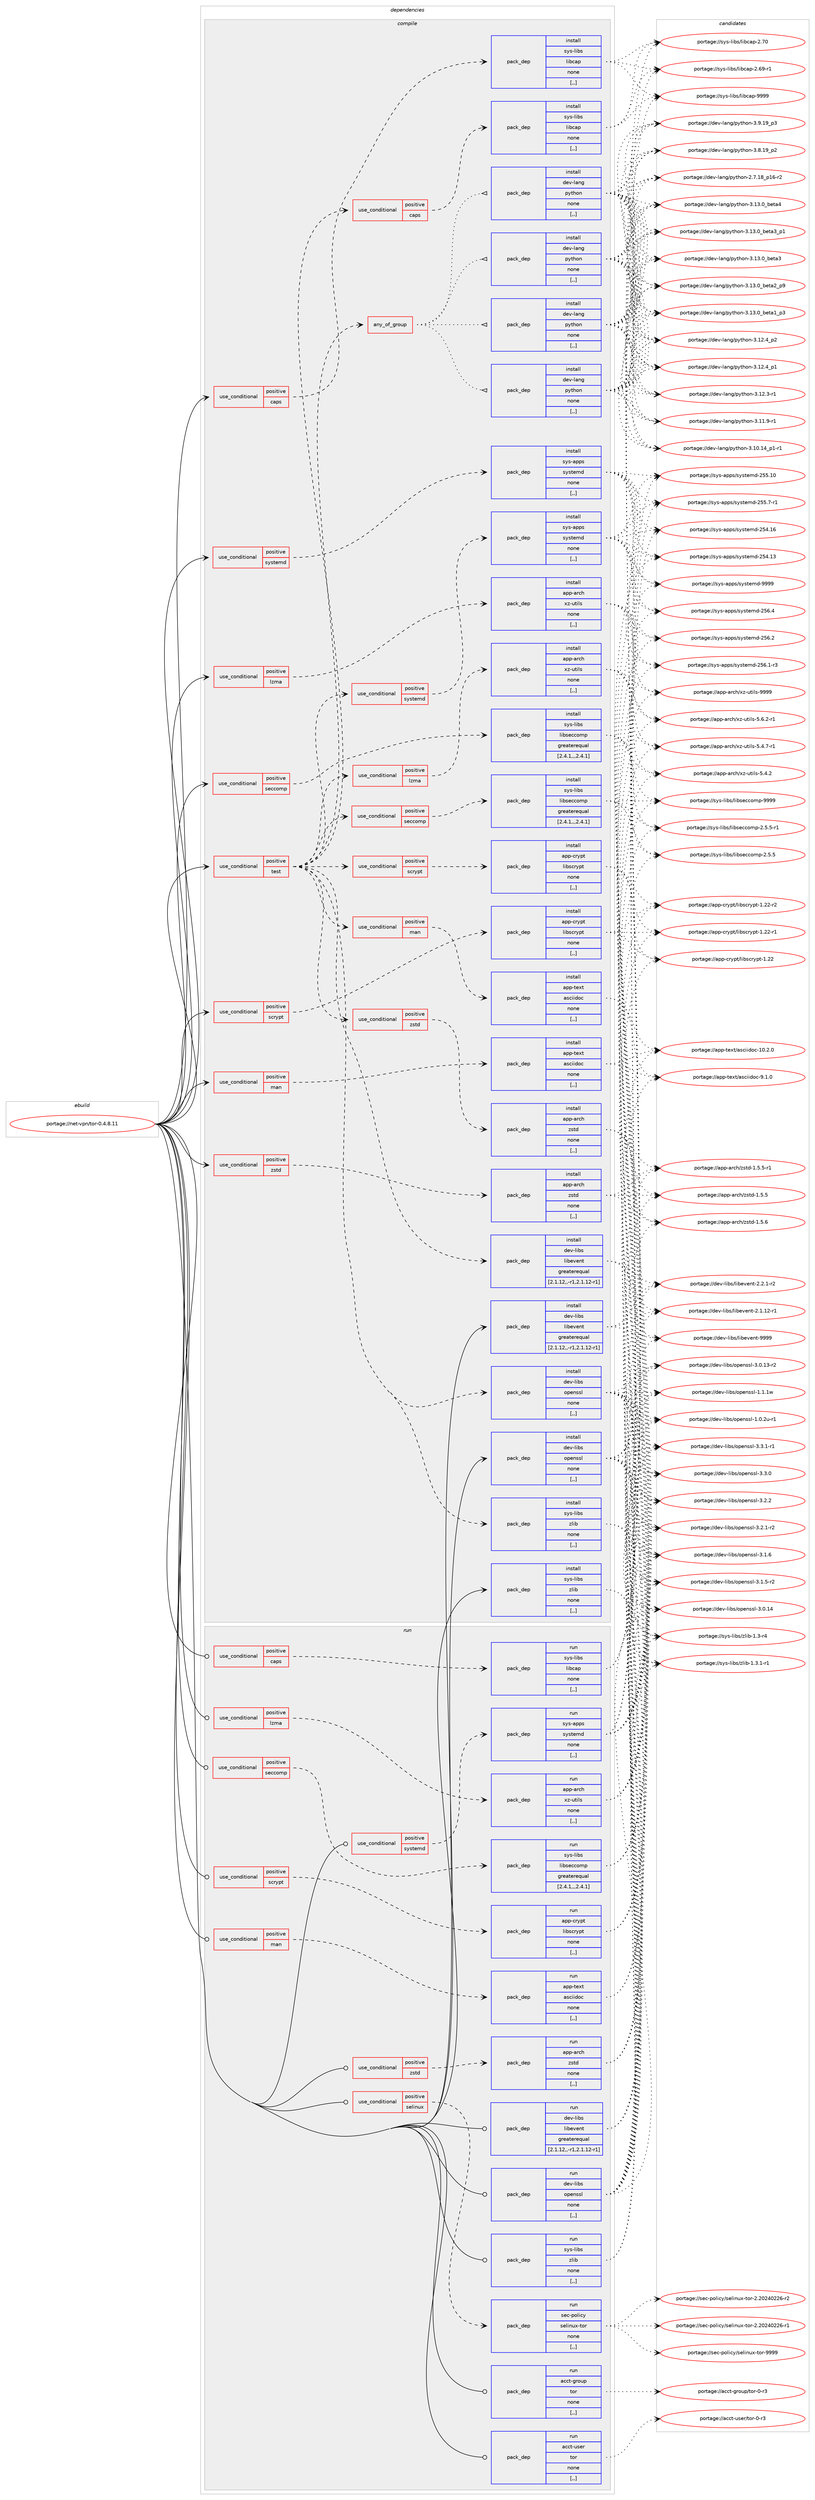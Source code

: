 digraph prolog {

# *************
# Graph options
# *************

newrank=true;
concentrate=true;
compound=true;
graph [rankdir=LR,fontname=Helvetica,fontsize=10,ranksep=1.5];#, ranksep=2.5, nodesep=0.2];
edge  [arrowhead=vee];
node  [fontname=Helvetica,fontsize=10];

# **********
# The ebuild
# **********

subgraph cluster_leftcol {
color=gray;
label=<<i>ebuild</i>>;
id [label="portage://net-vpn/tor-0.4.8.11", color=red, width=4, href="../net-vpn/tor-0.4.8.11.svg"];
}

# ****************
# The dependencies
# ****************

subgraph cluster_midcol {
color=gray;
label=<<i>dependencies</i>>;
subgraph cluster_compile {
fillcolor="#eeeeee";
style=filled;
label=<<i>compile</i>>;
subgraph cond102416 {
dependency387192 [label=<<TABLE BORDER="0" CELLBORDER="1" CELLSPACING="0" CELLPADDING="4"><TR><TD ROWSPAN="3" CELLPADDING="10">use_conditional</TD></TR><TR><TD>positive</TD></TR><TR><TD>caps</TD></TR></TABLE>>, shape=none, color=red];
subgraph pack282000 {
dependency387193 [label=<<TABLE BORDER="0" CELLBORDER="1" CELLSPACING="0" CELLPADDING="4" WIDTH="220"><TR><TD ROWSPAN="6" CELLPADDING="30">pack_dep</TD></TR><TR><TD WIDTH="110">install</TD></TR><TR><TD>sys-libs</TD></TR><TR><TD>libcap</TD></TR><TR><TD>none</TD></TR><TR><TD>[,,]</TD></TR></TABLE>>, shape=none, color=blue];
}
dependency387192:e -> dependency387193:w [weight=20,style="dashed",arrowhead="vee"];
}
id:e -> dependency387192:w [weight=20,style="solid",arrowhead="vee"];
subgraph cond102417 {
dependency387194 [label=<<TABLE BORDER="0" CELLBORDER="1" CELLSPACING="0" CELLPADDING="4"><TR><TD ROWSPAN="3" CELLPADDING="10">use_conditional</TD></TR><TR><TD>positive</TD></TR><TR><TD>lzma</TD></TR></TABLE>>, shape=none, color=red];
subgraph pack282001 {
dependency387195 [label=<<TABLE BORDER="0" CELLBORDER="1" CELLSPACING="0" CELLPADDING="4" WIDTH="220"><TR><TD ROWSPAN="6" CELLPADDING="30">pack_dep</TD></TR><TR><TD WIDTH="110">install</TD></TR><TR><TD>app-arch</TD></TR><TR><TD>xz-utils</TD></TR><TR><TD>none</TD></TR><TR><TD>[,,]</TD></TR></TABLE>>, shape=none, color=blue];
}
dependency387194:e -> dependency387195:w [weight=20,style="dashed",arrowhead="vee"];
}
id:e -> dependency387194:w [weight=20,style="solid",arrowhead="vee"];
subgraph cond102418 {
dependency387196 [label=<<TABLE BORDER="0" CELLBORDER="1" CELLSPACING="0" CELLPADDING="4"><TR><TD ROWSPAN="3" CELLPADDING="10">use_conditional</TD></TR><TR><TD>positive</TD></TR><TR><TD>man</TD></TR></TABLE>>, shape=none, color=red];
subgraph pack282002 {
dependency387197 [label=<<TABLE BORDER="0" CELLBORDER="1" CELLSPACING="0" CELLPADDING="4" WIDTH="220"><TR><TD ROWSPAN="6" CELLPADDING="30">pack_dep</TD></TR><TR><TD WIDTH="110">install</TD></TR><TR><TD>app-text</TD></TR><TR><TD>asciidoc</TD></TR><TR><TD>none</TD></TR><TR><TD>[,,]</TD></TR></TABLE>>, shape=none, color=blue];
}
dependency387196:e -> dependency387197:w [weight=20,style="dashed",arrowhead="vee"];
}
id:e -> dependency387196:w [weight=20,style="solid",arrowhead="vee"];
subgraph cond102419 {
dependency387198 [label=<<TABLE BORDER="0" CELLBORDER="1" CELLSPACING="0" CELLPADDING="4"><TR><TD ROWSPAN="3" CELLPADDING="10">use_conditional</TD></TR><TR><TD>positive</TD></TR><TR><TD>scrypt</TD></TR></TABLE>>, shape=none, color=red];
subgraph pack282003 {
dependency387199 [label=<<TABLE BORDER="0" CELLBORDER="1" CELLSPACING="0" CELLPADDING="4" WIDTH="220"><TR><TD ROWSPAN="6" CELLPADDING="30">pack_dep</TD></TR><TR><TD WIDTH="110">install</TD></TR><TR><TD>app-crypt</TD></TR><TR><TD>libscrypt</TD></TR><TR><TD>none</TD></TR><TR><TD>[,,]</TD></TR></TABLE>>, shape=none, color=blue];
}
dependency387198:e -> dependency387199:w [weight=20,style="dashed",arrowhead="vee"];
}
id:e -> dependency387198:w [weight=20,style="solid",arrowhead="vee"];
subgraph cond102420 {
dependency387200 [label=<<TABLE BORDER="0" CELLBORDER="1" CELLSPACING="0" CELLPADDING="4"><TR><TD ROWSPAN="3" CELLPADDING="10">use_conditional</TD></TR><TR><TD>positive</TD></TR><TR><TD>seccomp</TD></TR></TABLE>>, shape=none, color=red];
subgraph pack282004 {
dependency387201 [label=<<TABLE BORDER="0" CELLBORDER="1" CELLSPACING="0" CELLPADDING="4" WIDTH="220"><TR><TD ROWSPAN="6" CELLPADDING="30">pack_dep</TD></TR><TR><TD WIDTH="110">install</TD></TR><TR><TD>sys-libs</TD></TR><TR><TD>libseccomp</TD></TR><TR><TD>greaterequal</TD></TR><TR><TD>[2.4.1,,,2.4.1]</TD></TR></TABLE>>, shape=none, color=blue];
}
dependency387200:e -> dependency387201:w [weight=20,style="dashed",arrowhead="vee"];
}
id:e -> dependency387200:w [weight=20,style="solid",arrowhead="vee"];
subgraph cond102421 {
dependency387202 [label=<<TABLE BORDER="0" CELLBORDER="1" CELLSPACING="0" CELLPADDING="4"><TR><TD ROWSPAN="3" CELLPADDING="10">use_conditional</TD></TR><TR><TD>positive</TD></TR><TR><TD>systemd</TD></TR></TABLE>>, shape=none, color=red];
subgraph pack282005 {
dependency387203 [label=<<TABLE BORDER="0" CELLBORDER="1" CELLSPACING="0" CELLPADDING="4" WIDTH="220"><TR><TD ROWSPAN="6" CELLPADDING="30">pack_dep</TD></TR><TR><TD WIDTH="110">install</TD></TR><TR><TD>sys-apps</TD></TR><TR><TD>systemd</TD></TR><TR><TD>none</TD></TR><TR><TD>[,,]</TD></TR></TABLE>>, shape=none, color=blue];
}
dependency387202:e -> dependency387203:w [weight=20,style="dashed",arrowhead="vee"];
}
id:e -> dependency387202:w [weight=20,style="solid",arrowhead="vee"];
subgraph cond102422 {
dependency387204 [label=<<TABLE BORDER="0" CELLBORDER="1" CELLSPACING="0" CELLPADDING="4"><TR><TD ROWSPAN="3" CELLPADDING="10">use_conditional</TD></TR><TR><TD>positive</TD></TR><TR><TD>test</TD></TR></TABLE>>, shape=none, color=red];
subgraph pack282006 {
dependency387205 [label=<<TABLE BORDER="0" CELLBORDER="1" CELLSPACING="0" CELLPADDING="4" WIDTH="220"><TR><TD ROWSPAN="6" CELLPADDING="30">pack_dep</TD></TR><TR><TD WIDTH="110">install</TD></TR><TR><TD>dev-libs</TD></TR><TR><TD>libevent</TD></TR><TR><TD>greaterequal</TD></TR><TR><TD>[2.1.12,,-r1,2.1.12-r1]</TD></TR></TABLE>>, shape=none, color=blue];
}
dependency387204:e -> dependency387205:w [weight=20,style="dashed",arrowhead="vee"];
subgraph pack282007 {
dependency387206 [label=<<TABLE BORDER="0" CELLBORDER="1" CELLSPACING="0" CELLPADDING="4" WIDTH="220"><TR><TD ROWSPAN="6" CELLPADDING="30">pack_dep</TD></TR><TR><TD WIDTH="110">install</TD></TR><TR><TD>dev-libs</TD></TR><TR><TD>openssl</TD></TR><TR><TD>none</TD></TR><TR><TD>[,,]</TD></TR></TABLE>>, shape=none, color=blue];
}
dependency387204:e -> dependency387206:w [weight=20,style="dashed",arrowhead="vee"];
subgraph pack282008 {
dependency387207 [label=<<TABLE BORDER="0" CELLBORDER="1" CELLSPACING="0" CELLPADDING="4" WIDTH="220"><TR><TD ROWSPAN="6" CELLPADDING="30">pack_dep</TD></TR><TR><TD WIDTH="110">install</TD></TR><TR><TD>sys-libs</TD></TR><TR><TD>zlib</TD></TR><TR><TD>none</TD></TR><TR><TD>[,,]</TD></TR></TABLE>>, shape=none, color=blue];
}
dependency387204:e -> dependency387207:w [weight=20,style="dashed",arrowhead="vee"];
subgraph cond102423 {
dependency387208 [label=<<TABLE BORDER="0" CELLBORDER="1" CELLSPACING="0" CELLPADDING="4"><TR><TD ROWSPAN="3" CELLPADDING="10">use_conditional</TD></TR><TR><TD>positive</TD></TR><TR><TD>caps</TD></TR></TABLE>>, shape=none, color=red];
subgraph pack282009 {
dependency387209 [label=<<TABLE BORDER="0" CELLBORDER="1" CELLSPACING="0" CELLPADDING="4" WIDTH="220"><TR><TD ROWSPAN="6" CELLPADDING="30">pack_dep</TD></TR><TR><TD WIDTH="110">install</TD></TR><TR><TD>sys-libs</TD></TR><TR><TD>libcap</TD></TR><TR><TD>none</TD></TR><TR><TD>[,,]</TD></TR></TABLE>>, shape=none, color=blue];
}
dependency387208:e -> dependency387209:w [weight=20,style="dashed",arrowhead="vee"];
}
dependency387204:e -> dependency387208:w [weight=20,style="dashed",arrowhead="vee"];
subgraph cond102424 {
dependency387210 [label=<<TABLE BORDER="0" CELLBORDER="1" CELLSPACING="0" CELLPADDING="4"><TR><TD ROWSPAN="3" CELLPADDING="10">use_conditional</TD></TR><TR><TD>positive</TD></TR><TR><TD>man</TD></TR></TABLE>>, shape=none, color=red];
subgraph pack282010 {
dependency387211 [label=<<TABLE BORDER="0" CELLBORDER="1" CELLSPACING="0" CELLPADDING="4" WIDTH="220"><TR><TD ROWSPAN="6" CELLPADDING="30">pack_dep</TD></TR><TR><TD WIDTH="110">install</TD></TR><TR><TD>app-text</TD></TR><TR><TD>asciidoc</TD></TR><TR><TD>none</TD></TR><TR><TD>[,,]</TD></TR></TABLE>>, shape=none, color=blue];
}
dependency387210:e -> dependency387211:w [weight=20,style="dashed",arrowhead="vee"];
}
dependency387204:e -> dependency387210:w [weight=20,style="dashed",arrowhead="vee"];
subgraph cond102425 {
dependency387212 [label=<<TABLE BORDER="0" CELLBORDER="1" CELLSPACING="0" CELLPADDING="4"><TR><TD ROWSPAN="3" CELLPADDING="10">use_conditional</TD></TR><TR><TD>positive</TD></TR><TR><TD>lzma</TD></TR></TABLE>>, shape=none, color=red];
subgraph pack282011 {
dependency387213 [label=<<TABLE BORDER="0" CELLBORDER="1" CELLSPACING="0" CELLPADDING="4" WIDTH="220"><TR><TD ROWSPAN="6" CELLPADDING="30">pack_dep</TD></TR><TR><TD WIDTH="110">install</TD></TR><TR><TD>app-arch</TD></TR><TR><TD>xz-utils</TD></TR><TR><TD>none</TD></TR><TR><TD>[,,]</TD></TR></TABLE>>, shape=none, color=blue];
}
dependency387212:e -> dependency387213:w [weight=20,style="dashed",arrowhead="vee"];
}
dependency387204:e -> dependency387212:w [weight=20,style="dashed",arrowhead="vee"];
subgraph cond102426 {
dependency387214 [label=<<TABLE BORDER="0" CELLBORDER="1" CELLSPACING="0" CELLPADDING="4"><TR><TD ROWSPAN="3" CELLPADDING="10">use_conditional</TD></TR><TR><TD>positive</TD></TR><TR><TD>scrypt</TD></TR></TABLE>>, shape=none, color=red];
subgraph pack282012 {
dependency387215 [label=<<TABLE BORDER="0" CELLBORDER="1" CELLSPACING="0" CELLPADDING="4" WIDTH="220"><TR><TD ROWSPAN="6" CELLPADDING="30">pack_dep</TD></TR><TR><TD WIDTH="110">install</TD></TR><TR><TD>app-crypt</TD></TR><TR><TD>libscrypt</TD></TR><TR><TD>none</TD></TR><TR><TD>[,,]</TD></TR></TABLE>>, shape=none, color=blue];
}
dependency387214:e -> dependency387215:w [weight=20,style="dashed",arrowhead="vee"];
}
dependency387204:e -> dependency387214:w [weight=20,style="dashed",arrowhead="vee"];
subgraph cond102427 {
dependency387216 [label=<<TABLE BORDER="0" CELLBORDER="1" CELLSPACING="0" CELLPADDING="4"><TR><TD ROWSPAN="3" CELLPADDING="10">use_conditional</TD></TR><TR><TD>positive</TD></TR><TR><TD>seccomp</TD></TR></TABLE>>, shape=none, color=red];
subgraph pack282013 {
dependency387217 [label=<<TABLE BORDER="0" CELLBORDER="1" CELLSPACING="0" CELLPADDING="4" WIDTH="220"><TR><TD ROWSPAN="6" CELLPADDING="30">pack_dep</TD></TR><TR><TD WIDTH="110">install</TD></TR><TR><TD>sys-libs</TD></TR><TR><TD>libseccomp</TD></TR><TR><TD>greaterequal</TD></TR><TR><TD>[2.4.1,,,2.4.1]</TD></TR></TABLE>>, shape=none, color=blue];
}
dependency387216:e -> dependency387217:w [weight=20,style="dashed",arrowhead="vee"];
}
dependency387204:e -> dependency387216:w [weight=20,style="dashed",arrowhead="vee"];
subgraph cond102428 {
dependency387218 [label=<<TABLE BORDER="0" CELLBORDER="1" CELLSPACING="0" CELLPADDING="4"><TR><TD ROWSPAN="3" CELLPADDING="10">use_conditional</TD></TR><TR><TD>positive</TD></TR><TR><TD>systemd</TD></TR></TABLE>>, shape=none, color=red];
subgraph pack282014 {
dependency387219 [label=<<TABLE BORDER="0" CELLBORDER="1" CELLSPACING="0" CELLPADDING="4" WIDTH="220"><TR><TD ROWSPAN="6" CELLPADDING="30">pack_dep</TD></TR><TR><TD WIDTH="110">install</TD></TR><TR><TD>sys-apps</TD></TR><TR><TD>systemd</TD></TR><TR><TD>none</TD></TR><TR><TD>[,,]</TD></TR></TABLE>>, shape=none, color=blue];
}
dependency387218:e -> dependency387219:w [weight=20,style="dashed",arrowhead="vee"];
}
dependency387204:e -> dependency387218:w [weight=20,style="dashed",arrowhead="vee"];
subgraph cond102429 {
dependency387220 [label=<<TABLE BORDER="0" CELLBORDER="1" CELLSPACING="0" CELLPADDING="4"><TR><TD ROWSPAN="3" CELLPADDING="10">use_conditional</TD></TR><TR><TD>positive</TD></TR><TR><TD>zstd</TD></TR></TABLE>>, shape=none, color=red];
subgraph pack282015 {
dependency387221 [label=<<TABLE BORDER="0" CELLBORDER="1" CELLSPACING="0" CELLPADDING="4" WIDTH="220"><TR><TD ROWSPAN="6" CELLPADDING="30">pack_dep</TD></TR><TR><TD WIDTH="110">install</TD></TR><TR><TD>app-arch</TD></TR><TR><TD>zstd</TD></TR><TR><TD>none</TD></TR><TR><TD>[,,]</TD></TR></TABLE>>, shape=none, color=blue];
}
dependency387220:e -> dependency387221:w [weight=20,style="dashed",arrowhead="vee"];
}
dependency387204:e -> dependency387220:w [weight=20,style="dashed",arrowhead="vee"];
subgraph any2583 {
dependency387222 [label=<<TABLE BORDER="0" CELLBORDER="1" CELLSPACING="0" CELLPADDING="4"><TR><TD CELLPADDING="10">any_of_group</TD></TR></TABLE>>, shape=none, color=red];subgraph pack282016 {
dependency387223 [label=<<TABLE BORDER="0" CELLBORDER="1" CELLSPACING="0" CELLPADDING="4" WIDTH="220"><TR><TD ROWSPAN="6" CELLPADDING="30">pack_dep</TD></TR><TR><TD WIDTH="110">install</TD></TR><TR><TD>dev-lang</TD></TR><TR><TD>python</TD></TR><TR><TD>none</TD></TR><TR><TD>[,,]</TD></TR></TABLE>>, shape=none, color=blue];
}
dependency387222:e -> dependency387223:w [weight=20,style="dotted",arrowhead="oinv"];
subgraph pack282017 {
dependency387224 [label=<<TABLE BORDER="0" CELLBORDER="1" CELLSPACING="0" CELLPADDING="4" WIDTH="220"><TR><TD ROWSPAN="6" CELLPADDING="30">pack_dep</TD></TR><TR><TD WIDTH="110">install</TD></TR><TR><TD>dev-lang</TD></TR><TR><TD>python</TD></TR><TR><TD>none</TD></TR><TR><TD>[,,]</TD></TR></TABLE>>, shape=none, color=blue];
}
dependency387222:e -> dependency387224:w [weight=20,style="dotted",arrowhead="oinv"];
subgraph pack282018 {
dependency387225 [label=<<TABLE BORDER="0" CELLBORDER="1" CELLSPACING="0" CELLPADDING="4" WIDTH="220"><TR><TD ROWSPAN="6" CELLPADDING="30">pack_dep</TD></TR><TR><TD WIDTH="110">install</TD></TR><TR><TD>dev-lang</TD></TR><TR><TD>python</TD></TR><TR><TD>none</TD></TR><TR><TD>[,,]</TD></TR></TABLE>>, shape=none, color=blue];
}
dependency387222:e -> dependency387225:w [weight=20,style="dotted",arrowhead="oinv"];
subgraph pack282019 {
dependency387226 [label=<<TABLE BORDER="0" CELLBORDER="1" CELLSPACING="0" CELLPADDING="4" WIDTH="220"><TR><TD ROWSPAN="6" CELLPADDING="30">pack_dep</TD></TR><TR><TD WIDTH="110">install</TD></TR><TR><TD>dev-lang</TD></TR><TR><TD>python</TD></TR><TR><TD>none</TD></TR><TR><TD>[,,]</TD></TR></TABLE>>, shape=none, color=blue];
}
dependency387222:e -> dependency387226:w [weight=20,style="dotted",arrowhead="oinv"];
}
dependency387204:e -> dependency387222:w [weight=20,style="dashed",arrowhead="vee"];
}
id:e -> dependency387204:w [weight=20,style="solid",arrowhead="vee"];
subgraph cond102430 {
dependency387227 [label=<<TABLE BORDER="0" CELLBORDER="1" CELLSPACING="0" CELLPADDING="4"><TR><TD ROWSPAN="3" CELLPADDING="10">use_conditional</TD></TR><TR><TD>positive</TD></TR><TR><TD>zstd</TD></TR></TABLE>>, shape=none, color=red];
subgraph pack282020 {
dependency387228 [label=<<TABLE BORDER="0" CELLBORDER="1" CELLSPACING="0" CELLPADDING="4" WIDTH="220"><TR><TD ROWSPAN="6" CELLPADDING="30">pack_dep</TD></TR><TR><TD WIDTH="110">install</TD></TR><TR><TD>app-arch</TD></TR><TR><TD>zstd</TD></TR><TR><TD>none</TD></TR><TR><TD>[,,]</TD></TR></TABLE>>, shape=none, color=blue];
}
dependency387227:e -> dependency387228:w [weight=20,style="dashed",arrowhead="vee"];
}
id:e -> dependency387227:w [weight=20,style="solid",arrowhead="vee"];
subgraph pack282021 {
dependency387229 [label=<<TABLE BORDER="0" CELLBORDER="1" CELLSPACING="0" CELLPADDING="4" WIDTH="220"><TR><TD ROWSPAN="6" CELLPADDING="30">pack_dep</TD></TR><TR><TD WIDTH="110">install</TD></TR><TR><TD>dev-libs</TD></TR><TR><TD>libevent</TD></TR><TR><TD>greaterequal</TD></TR><TR><TD>[2.1.12,,-r1,2.1.12-r1]</TD></TR></TABLE>>, shape=none, color=blue];
}
id:e -> dependency387229:w [weight=20,style="solid",arrowhead="vee"];
subgraph pack282022 {
dependency387230 [label=<<TABLE BORDER="0" CELLBORDER="1" CELLSPACING="0" CELLPADDING="4" WIDTH="220"><TR><TD ROWSPAN="6" CELLPADDING="30">pack_dep</TD></TR><TR><TD WIDTH="110">install</TD></TR><TR><TD>dev-libs</TD></TR><TR><TD>openssl</TD></TR><TR><TD>none</TD></TR><TR><TD>[,,]</TD></TR></TABLE>>, shape=none, color=blue];
}
id:e -> dependency387230:w [weight=20,style="solid",arrowhead="vee"];
subgraph pack282023 {
dependency387231 [label=<<TABLE BORDER="0" CELLBORDER="1" CELLSPACING="0" CELLPADDING="4" WIDTH="220"><TR><TD ROWSPAN="6" CELLPADDING="30">pack_dep</TD></TR><TR><TD WIDTH="110">install</TD></TR><TR><TD>sys-libs</TD></TR><TR><TD>zlib</TD></TR><TR><TD>none</TD></TR><TR><TD>[,,]</TD></TR></TABLE>>, shape=none, color=blue];
}
id:e -> dependency387231:w [weight=20,style="solid",arrowhead="vee"];
}
subgraph cluster_compileandrun {
fillcolor="#eeeeee";
style=filled;
label=<<i>compile and run</i>>;
}
subgraph cluster_run {
fillcolor="#eeeeee";
style=filled;
label=<<i>run</i>>;
subgraph cond102431 {
dependency387232 [label=<<TABLE BORDER="0" CELLBORDER="1" CELLSPACING="0" CELLPADDING="4"><TR><TD ROWSPAN="3" CELLPADDING="10">use_conditional</TD></TR><TR><TD>positive</TD></TR><TR><TD>caps</TD></TR></TABLE>>, shape=none, color=red];
subgraph pack282024 {
dependency387233 [label=<<TABLE BORDER="0" CELLBORDER="1" CELLSPACING="0" CELLPADDING="4" WIDTH="220"><TR><TD ROWSPAN="6" CELLPADDING="30">pack_dep</TD></TR><TR><TD WIDTH="110">run</TD></TR><TR><TD>sys-libs</TD></TR><TR><TD>libcap</TD></TR><TR><TD>none</TD></TR><TR><TD>[,,]</TD></TR></TABLE>>, shape=none, color=blue];
}
dependency387232:e -> dependency387233:w [weight=20,style="dashed",arrowhead="vee"];
}
id:e -> dependency387232:w [weight=20,style="solid",arrowhead="odot"];
subgraph cond102432 {
dependency387234 [label=<<TABLE BORDER="0" CELLBORDER="1" CELLSPACING="0" CELLPADDING="4"><TR><TD ROWSPAN="3" CELLPADDING="10">use_conditional</TD></TR><TR><TD>positive</TD></TR><TR><TD>lzma</TD></TR></TABLE>>, shape=none, color=red];
subgraph pack282025 {
dependency387235 [label=<<TABLE BORDER="0" CELLBORDER="1" CELLSPACING="0" CELLPADDING="4" WIDTH="220"><TR><TD ROWSPAN="6" CELLPADDING="30">pack_dep</TD></TR><TR><TD WIDTH="110">run</TD></TR><TR><TD>app-arch</TD></TR><TR><TD>xz-utils</TD></TR><TR><TD>none</TD></TR><TR><TD>[,,]</TD></TR></TABLE>>, shape=none, color=blue];
}
dependency387234:e -> dependency387235:w [weight=20,style="dashed",arrowhead="vee"];
}
id:e -> dependency387234:w [weight=20,style="solid",arrowhead="odot"];
subgraph cond102433 {
dependency387236 [label=<<TABLE BORDER="0" CELLBORDER="1" CELLSPACING="0" CELLPADDING="4"><TR><TD ROWSPAN="3" CELLPADDING="10">use_conditional</TD></TR><TR><TD>positive</TD></TR><TR><TD>man</TD></TR></TABLE>>, shape=none, color=red];
subgraph pack282026 {
dependency387237 [label=<<TABLE BORDER="0" CELLBORDER="1" CELLSPACING="0" CELLPADDING="4" WIDTH="220"><TR><TD ROWSPAN="6" CELLPADDING="30">pack_dep</TD></TR><TR><TD WIDTH="110">run</TD></TR><TR><TD>app-text</TD></TR><TR><TD>asciidoc</TD></TR><TR><TD>none</TD></TR><TR><TD>[,,]</TD></TR></TABLE>>, shape=none, color=blue];
}
dependency387236:e -> dependency387237:w [weight=20,style="dashed",arrowhead="vee"];
}
id:e -> dependency387236:w [weight=20,style="solid",arrowhead="odot"];
subgraph cond102434 {
dependency387238 [label=<<TABLE BORDER="0" CELLBORDER="1" CELLSPACING="0" CELLPADDING="4"><TR><TD ROWSPAN="3" CELLPADDING="10">use_conditional</TD></TR><TR><TD>positive</TD></TR><TR><TD>scrypt</TD></TR></TABLE>>, shape=none, color=red];
subgraph pack282027 {
dependency387239 [label=<<TABLE BORDER="0" CELLBORDER="1" CELLSPACING="0" CELLPADDING="4" WIDTH="220"><TR><TD ROWSPAN="6" CELLPADDING="30">pack_dep</TD></TR><TR><TD WIDTH="110">run</TD></TR><TR><TD>app-crypt</TD></TR><TR><TD>libscrypt</TD></TR><TR><TD>none</TD></TR><TR><TD>[,,]</TD></TR></TABLE>>, shape=none, color=blue];
}
dependency387238:e -> dependency387239:w [weight=20,style="dashed",arrowhead="vee"];
}
id:e -> dependency387238:w [weight=20,style="solid",arrowhead="odot"];
subgraph cond102435 {
dependency387240 [label=<<TABLE BORDER="0" CELLBORDER="1" CELLSPACING="0" CELLPADDING="4"><TR><TD ROWSPAN="3" CELLPADDING="10">use_conditional</TD></TR><TR><TD>positive</TD></TR><TR><TD>seccomp</TD></TR></TABLE>>, shape=none, color=red];
subgraph pack282028 {
dependency387241 [label=<<TABLE BORDER="0" CELLBORDER="1" CELLSPACING="0" CELLPADDING="4" WIDTH="220"><TR><TD ROWSPAN="6" CELLPADDING="30">pack_dep</TD></TR><TR><TD WIDTH="110">run</TD></TR><TR><TD>sys-libs</TD></TR><TR><TD>libseccomp</TD></TR><TR><TD>greaterequal</TD></TR><TR><TD>[2.4.1,,,2.4.1]</TD></TR></TABLE>>, shape=none, color=blue];
}
dependency387240:e -> dependency387241:w [weight=20,style="dashed",arrowhead="vee"];
}
id:e -> dependency387240:w [weight=20,style="solid",arrowhead="odot"];
subgraph cond102436 {
dependency387242 [label=<<TABLE BORDER="0" CELLBORDER="1" CELLSPACING="0" CELLPADDING="4"><TR><TD ROWSPAN="3" CELLPADDING="10">use_conditional</TD></TR><TR><TD>positive</TD></TR><TR><TD>selinux</TD></TR></TABLE>>, shape=none, color=red];
subgraph pack282029 {
dependency387243 [label=<<TABLE BORDER="0" CELLBORDER="1" CELLSPACING="0" CELLPADDING="4" WIDTH="220"><TR><TD ROWSPAN="6" CELLPADDING="30">pack_dep</TD></TR><TR><TD WIDTH="110">run</TD></TR><TR><TD>sec-policy</TD></TR><TR><TD>selinux-tor</TD></TR><TR><TD>none</TD></TR><TR><TD>[,,]</TD></TR></TABLE>>, shape=none, color=blue];
}
dependency387242:e -> dependency387243:w [weight=20,style="dashed",arrowhead="vee"];
}
id:e -> dependency387242:w [weight=20,style="solid",arrowhead="odot"];
subgraph cond102437 {
dependency387244 [label=<<TABLE BORDER="0" CELLBORDER="1" CELLSPACING="0" CELLPADDING="4"><TR><TD ROWSPAN="3" CELLPADDING="10">use_conditional</TD></TR><TR><TD>positive</TD></TR><TR><TD>systemd</TD></TR></TABLE>>, shape=none, color=red];
subgraph pack282030 {
dependency387245 [label=<<TABLE BORDER="0" CELLBORDER="1" CELLSPACING="0" CELLPADDING="4" WIDTH="220"><TR><TD ROWSPAN="6" CELLPADDING="30">pack_dep</TD></TR><TR><TD WIDTH="110">run</TD></TR><TR><TD>sys-apps</TD></TR><TR><TD>systemd</TD></TR><TR><TD>none</TD></TR><TR><TD>[,,]</TD></TR></TABLE>>, shape=none, color=blue];
}
dependency387244:e -> dependency387245:w [weight=20,style="dashed",arrowhead="vee"];
}
id:e -> dependency387244:w [weight=20,style="solid",arrowhead="odot"];
subgraph cond102438 {
dependency387246 [label=<<TABLE BORDER="0" CELLBORDER="1" CELLSPACING="0" CELLPADDING="4"><TR><TD ROWSPAN="3" CELLPADDING="10">use_conditional</TD></TR><TR><TD>positive</TD></TR><TR><TD>zstd</TD></TR></TABLE>>, shape=none, color=red];
subgraph pack282031 {
dependency387247 [label=<<TABLE BORDER="0" CELLBORDER="1" CELLSPACING="0" CELLPADDING="4" WIDTH="220"><TR><TD ROWSPAN="6" CELLPADDING="30">pack_dep</TD></TR><TR><TD WIDTH="110">run</TD></TR><TR><TD>app-arch</TD></TR><TR><TD>zstd</TD></TR><TR><TD>none</TD></TR><TR><TD>[,,]</TD></TR></TABLE>>, shape=none, color=blue];
}
dependency387246:e -> dependency387247:w [weight=20,style="dashed",arrowhead="vee"];
}
id:e -> dependency387246:w [weight=20,style="solid",arrowhead="odot"];
subgraph pack282032 {
dependency387248 [label=<<TABLE BORDER="0" CELLBORDER="1" CELLSPACING="0" CELLPADDING="4" WIDTH="220"><TR><TD ROWSPAN="6" CELLPADDING="30">pack_dep</TD></TR><TR><TD WIDTH="110">run</TD></TR><TR><TD>acct-group</TD></TR><TR><TD>tor</TD></TR><TR><TD>none</TD></TR><TR><TD>[,,]</TD></TR></TABLE>>, shape=none, color=blue];
}
id:e -> dependency387248:w [weight=20,style="solid",arrowhead="odot"];
subgraph pack282033 {
dependency387249 [label=<<TABLE BORDER="0" CELLBORDER="1" CELLSPACING="0" CELLPADDING="4" WIDTH="220"><TR><TD ROWSPAN="6" CELLPADDING="30">pack_dep</TD></TR><TR><TD WIDTH="110">run</TD></TR><TR><TD>acct-user</TD></TR><TR><TD>tor</TD></TR><TR><TD>none</TD></TR><TR><TD>[,,]</TD></TR></TABLE>>, shape=none, color=blue];
}
id:e -> dependency387249:w [weight=20,style="solid",arrowhead="odot"];
subgraph pack282034 {
dependency387250 [label=<<TABLE BORDER="0" CELLBORDER="1" CELLSPACING="0" CELLPADDING="4" WIDTH="220"><TR><TD ROWSPAN="6" CELLPADDING="30">pack_dep</TD></TR><TR><TD WIDTH="110">run</TD></TR><TR><TD>dev-libs</TD></TR><TR><TD>libevent</TD></TR><TR><TD>greaterequal</TD></TR><TR><TD>[2.1.12,,-r1,2.1.12-r1]</TD></TR></TABLE>>, shape=none, color=blue];
}
id:e -> dependency387250:w [weight=20,style="solid",arrowhead="odot"];
subgraph pack282035 {
dependency387251 [label=<<TABLE BORDER="0" CELLBORDER="1" CELLSPACING="0" CELLPADDING="4" WIDTH="220"><TR><TD ROWSPAN="6" CELLPADDING="30">pack_dep</TD></TR><TR><TD WIDTH="110">run</TD></TR><TR><TD>dev-libs</TD></TR><TR><TD>openssl</TD></TR><TR><TD>none</TD></TR><TR><TD>[,,]</TD></TR></TABLE>>, shape=none, color=blue];
}
id:e -> dependency387251:w [weight=20,style="solid",arrowhead="odot"];
subgraph pack282036 {
dependency387252 [label=<<TABLE BORDER="0" CELLBORDER="1" CELLSPACING="0" CELLPADDING="4" WIDTH="220"><TR><TD ROWSPAN="6" CELLPADDING="30">pack_dep</TD></TR><TR><TD WIDTH="110">run</TD></TR><TR><TD>sys-libs</TD></TR><TR><TD>zlib</TD></TR><TR><TD>none</TD></TR><TR><TD>[,,]</TD></TR></TABLE>>, shape=none, color=blue];
}
id:e -> dependency387252:w [weight=20,style="solid",arrowhead="odot"];
}
}

# **************
# The candidates
# **************

subgraph cluster_choices {
rank=same;
color=gray;
label=<<i>candidates</i>>;

subgraph choice282000 {
color=black;
nodesep=1;
choice1151211154510810598115471081059899971124557575757 [label="portage://sys-libs/libcap-9999", color=red, width=4,href="../sys-libs/libcap-9999.svg"];
choice1151211154510810598115471081059899971124550465548 [label="portage://sys-libs/libcap-2.70", color=red, width=4,href="../sys-libs/libcap-2.70.svg"];
choice11512111545108105981154710810598999711245504654574511449 [label="portage://sys-libs/libcap-2.69-r1", color=red, width=4,href="../sys-libs/libcap-2.69-r1.svg"];
dependency387193:e -> choice1151211154510810598115471081059899971124557575757:w [style=dotted,weight="100"];
dependency387193:e -> choice1151211154510810598115471081059899971124550465548:w [style=dotted,weight="100"];
dependency387193:e -> choice11512111545108105981154710810598999711245504654574511449:w [style=dotted,weight="100"];
}
subgraph choice282001 {
color=black;
nodesep=1;
choice9711211245971149910447120122451171161051081154557575757 [label="portage://app-arch/xz-utils-9999", color=red, width=4,href="../app-arch/xz-utils-9999.svg"];
choice9711211245971149910447120122451171161051081154553465446504511449 [label="portage://app-arch/xz-utils-5.6.2-r1", color=red, width=4,href="../app-arch/xz-utils-5.6.2-r1.svg"];
choice9711211245971149910447120122451171161051081154553465246554511449 [label="portage://app-arch/xz-utils-5.4.7-r1", color=red, width=4,href="../app-arch/xz-utils-5.4.7-r1.svg"];
choice971121124597114991044712012245117116105108115455346524650 [label="portage://app-arch/xz-utils-5.4.2", color=red, width=4,href="../app-arch/xz-utils-5.4.2.svg"];
dependency387195:e -> choice9711211245971149910447120122451171161051081154557575757:w [style=dotted,weight="100"];
dependency387195:e -> choice9711211245971149910447120122451171161051081154553465446504511449:w [style=dotted,weight="100"];
dependency387195:e -> choice9711211245971149910447120122451171161051081154553465246554511449:w [style=dotted,weight="100"];
dependency387195:e -> choice971121124597114991044712012245117116105108115455346524650:w [style=dotted,weight="100"];
}
subgraph choice282002 {
color=black;
nodesep=1;
choice97112112451161011201164797115991051051001119945494846504648 [label="portage://app-text/asciidoc-10.2.0", color=red, width=4,href="../app-text/asciidoc-10.2.0.svg"];
choice971121124511610112011647971159910510510011199455746494648 [label="portage://app-text/asciidoc-9.1.0", color=red, width=4,href="../app-text/asciidoc-9.1.0.svg"];
dependency387197:e -> choice97112112451161011201164797115991051051001119945494846504648:w [style=dotted,weight="100"];
dependency387197:e -> choice971121124511610112011647971159910510510011199455746494648:w [style=dotted,weight="100"];
}
subgraph choice282003 {
color=black;
nodesep=1;
choice97112112459911412111211647108105981159911412111211645494650504511450 [label="portage://app-crypt/libscrypt-1.22-r2", color=red, width=4,href="../app-crypt/libscrypt-1.22-r2.svg"];
choice97112112459911412111211647108105981159911412111211645494650504511449 [label="portage://app-crypt/libscrypt-1.22-r1", color=red, width=4,href="../app-crypt/libscrypt-1.22-r1.svg"];
choice9711211245991141211121164710810598115991141211121164549465050 [label="portage://app-crypt/libscrypt-1.22", color=red, width=4,href="../app-crypt/libscrypt-1.22.svg"];
dependency387199:e -> choice97112112459911412111211647108105981159911412111211645494650504511450:w [style=dotted,weight="100"];
dependency387199:e -> choice97112112459911412111211647108105981159911412111211645494650504511449:w [style=dotted,weight="100"];
dependency387199:e -> choice9711211245991141211121164710810598115991141211121164549465050:w [style=dotted,weight="100"];
}
subgraph choice282004 {
color=black;
nodesep=1;
choice1151211154510810598115471081059811510199991111091124557575757 [label="portage://sys-libs/libseccomp-9999", color=red, width=4,href="../sys-libs/libseccomp-9999.svg"];
choice1151211154510810598115471081059811510199991111091124550465346534511449 [label="portage://sys-libs/libseccomp-2.5.5-r1", color=red, width=4,href="../sys-libs/libseccomp-2.5.5-r1.svg"];
choice115121115451081059811547108105981151019999111109112455046534653 [label="portage://sys-libs/libseccomp-2.5.5", color=red, width=4,href="../sys-libs/libseccomp-2.5.5.svg"];
dependency387201:e -> choice1151211154510810598115471081059811510199991111091124557575757:w [style=dotted,weight="100"];
dependency387201:e -> choice1151211154510810598115471081059811510199991111091124550465346534511449:w [style=dotted,weight="100"];
dependency387201:e -> choice115121115451081059811547108105981151019999111109112455046534653:w [style=dotted,weight="100"];
}
subgraph choice282005 {
color=black;
nodesep=1;
choice1151211154597112112115471151211151161011091004557575757 [label="portage://sys-apps/systemd-9999", color=red, width=4,href="../sys-apps/systemd-9999.svg"];
choice115121115459711211211547115121115116101109100455053544652 [label="portage://sys-apps/systemd-256.4", color=red, width=4,href="../sys-apps/systemd-256.4.svg"];
choice115121115459711211211547115121115116101109100455053544650 [label="portage://sys-apps/systemd-256.2", color=red, width=4,href="../sys-apps/systemd-256.2.svg"];
choice1151211154597112112115471151211151161011091004550535446494511451 [label="portage://sys-apps/systemd-256.1-r3", color=red, width=4,href="../sys-apps/systemd-256.1-r3.svg"];
choice11512111545971121121154711512111511610110910045505353464948 [label="portage://sys-apps/systemd-255.10", color=red, width=4,href="../sys-apps/systemd-255.10.svg"];
choice1151211154597112112115471151211151161011091004550535346554511449 [label="portage://sys-apps/systemd-255.7-r1", color=red, width=4,href="../sys-apps/systemd-255.7-r1.svg"];
choice11512111545971121121154711512111511610110910045505352464954 [label="portage://sys-apps/systemd-254.16", color=red, width=4,href="../sys-apps/systemd-254.16.svg"];
choice11512111545971121121154711512111511610110910045505352464951 [label="portage://sys-apps/systemd-254.13", color=red, width=4,href="../sys-apps/systemd-254.13.svg"];
dependency387203:e -> choice1151211154597112112115471151211151161011091004557575757:w [style=dotted,weight="100"];
dependency387203:e -> choice115121115459711211211547115121115116101109100455053544652:w [style=dotted,weight="100"];
dependency387203:e -> choice115121115459711211211547115121115116101109100455053544650:w [style=dotted,weight="100"];
dependency387203:e -> choice1151211154597112112115471151211151161011091004550535446494511451:w [style=dotted,weight="100"];
dependency387203:e -> choice11512111545971121121154711512111511610110910045505353464948:w [style=dotted,weight="100"];
dependency387203:e -> choice1151211154597112112115471151211151161011091004550535346554511449:w [style=dotted,weight="100"];
dependency387203:e -> choice11512111545971121121154711512111511610110910045505352464954:w [style=dotted,weight="100"];
dependency387203:e -> choice11512111545971121121154711512111511610110910045505352464951:w [style=dotted,weight="100"];
}
subgraph choice282006 {
color=black;
nodesep=1;
choice100101118451081059811547108105981011181011101164557575757 [label="portage://dev-libs/libevent-9999", color=red, width=4,href="../dev-libs/libevent-9999.svg"];
choice100101118451081059811547108105981011181011101164550465046494511450 [label="portage://dev-libs/libevent-2.2.1-r2", color=red, width=4,href="../dev-libs/libevent-2.2.1-r2.svg"];
choice10010111845108105981154710810598101118101110116455046494649504511449 [label="portage://dev-libs/libevent-2.1.12-r1", color=red, width=4,href="../dev-libs/libevent-2.1.12-r1.svg"];
dependency387205:e -> choice100101118451081059811547108105981011181011101164557575757:w [style=dotted,weight="100"];
dependency387205:e -> choice100101118451081059811547108105981011181011101164550465046494511450:w [style=dotted,weight="100"];
dependency387205:e -> choice10010111845108105981154710810598101118101110116455046494649504511449:w [style=dotted,weight="100"];
}
subgraph choice282007 {
color=black;
nodesep=1;
choice1001011184510810598115471111121011101151151084551465146494511449 [label="portage://dev-libs/openssl-3.3.1-r1", color=red, width=4,href="../dev-libs/openssl-3.3.1-r1.svg"];
choice100101118451081059811547111112101110115115108455146514648 [label="portage://dev-libs/openssl-3.3.0", color=red, width=4,href="../dev-libs/openssl-3.3.0.svg"];
choice100101118451081059811547111112101110115115108455146504650 [label="portage://dev-libs/openssl-3.2.2", color=red, width=4,href="../dev-libs/openssl-3.2.2.svg"];
choice1001011184510810598115471111121011101151151084551465046494511450 [label="portage://dev-libs/openssl-3.2.1-r2", color=red, width=4,href="../dev-libs/openssl-3.2.1-r2.svg"];
choice100101118451081059811547111112101110115115108455146494654 [label="portage://dev-libs/openssl-3.1.6", color=red, width=4,href="../dev-libs/openssl-3.1.6.svg"];
choice1001011184510810598115471111121011101151151084551464946534511450 [label="portage://dev-libs/openssl-3.1.5-r2", color=red, width=4,href="../dev-libs/openssl-3.1.5-r2.svg"];
choice10010111845108105981154711111210111011511510845514648464952 [label="portage://dev-libs/openssl-3.0.14", color=red, width=4,href="../dev-libs/openssl-3.0.14.svg"];
choice100101118451081059811547111112101110115115108455146484649514511450 [label="portage://dev-libs/openssl-3.0.13-r2", color=red, width=4,href="../dev-libs/openssl-3.0.13-r2.svg"];
choice100101118451081059811547111112101110115115108454946494649119 [label="portage://dev-libs/openssl-1.1.1w", color=red, width=4,href="../dev-libs/openssl-1.1.1w.svg"];
choice1001011184510810598115471111121011101151151084549464846501174511449 [label="portage://dev-libs/openssl-1.0.2u-r1", color=red, width=4,href="../dev-libs/openssl-1.0.2u-r1.svg"];
dependency387206:e -> choice1001011184510810598115471111121011101151151084551465146494511449:w [style=dotted,weight="100"];
dependency387206:e -> choice100101118451081059811547111112101110115115108455146514648:w [style=dotted,weight="100"];
dependency387206:e -> choice100101118451081059811547111112101110115115108455146504650:w [style=dotted,weight="100"];
dependency387206:e -> choice1001011184510810598115471111121011101151151084551465046494511450:w [style=dotted,weight="100"];
dependency387206:e -> choice100101118451081059811547111112101110115115108455146494654:w [style=dotted,weight="100"];
dependency387206:e -> choice1001011184510810598115471111121011101151151084551464946534511450:w [style=dotted,weight="100"];
dependency387206:e -> choice10010111845108105981154711111210111011511510845514648464952:w [style=dotted,weight="100"];
dependency387206:e -> choice100101118451081059811547111112101110115115108455146484649514511450:w [style=dotted,weight="100"];
dependency387206:e -> choice100101118451081059811547111112101110115115108454946494649119:w [style=dotted,weight="100"];
dependency387206:e -> choice1001011184510810598115471111121011101151151084549464846501174511449:w [style=dotted,weight="100"];
}
subgraph choice282008 {
color=black;
nodesep=1;
choice115121115451081059811547122108105984549465146494511449 [label="portage://sys-libs/zlib-1.3.1-r1", color=red, width=4,href="../sys-libs/zlib-1.3.1-r1.svg"];
choice11512111545108105981154712210810598454946514511452 [label="portage://sys-libs/zlib-1.3-r4", color=red, width=4,href="../sys-libs/zlib-1.3-r4.svg"];
dependency387207:e -> choice115121115451081059811547122108105984549465146494511449:w [style=dotted,weight="100"];
dependency387207:e -> choice11512111545108105981154712210810598454946514511452:w [style=dotted,weight="100"];
}
subgraph choice282009 {
color=black;
nodesep=1;
choice1151211154510810598115471081059899971124557575757 [label="portage://sys-libs/libcap-9999", color=red, width=4,href="../sys-libs/libcap-9999.svg"];
choice1151211154510810598115471081059899971124550465548 [label="portage://sys-libs/libcap-2.70", color=red, width=4,href="../sys-libs/libcap-2.70.svg"];
choice11512111545108105981154710810598999711245504654574511449 [label="portage://sys-libs/libcap-2.69-r1", color=red, width=4,href="../sys-libs/libcap-2.69-r1.svg"];
dependency387209:e -> choice1151211154510810598115471081059899971124557575757:w [style=dotted,weight="100"];
dependency387209:e -> choice1151211154510810598115471081059899971124550465548:w [style=dotted,weight="100"];
dependency387209:e -> choice11512111545108105981154710810598999711245504654574511449:w [style=dotted,weight="100"];
}
subgraph choice282010 {
color=black;
nodesep=1;
choice97112112451161011201164797115991051051001119945494846504648 [label="portage://app-text/asciidoc-10.2.0", color=red, width=4,href="../app-text/asciidoc-10.2.0.svg"];
choice971121124511610112011647971159910510510011199455746494648 [label="portage://app-text/asciidoc-9.1.0", color=red, width=4,href="../app-text/asciidoc-9.1.0.svg"];
dependency387211:e -> choice97112112451161011201164797115991051051001119945494846504648:w [style=dotted,weight="100"];
dependency387211:e -> choice971121124511610112011647971159910510510011199455746494648:w [style=dotted,weight="100"];
}
subgraph choice282011 {
color=black;
nodesep=1;
choice9711211245971149910447120122451171161051081154557575757 [label="portage://app-arch/xz-utils-9999", color=red, width=4,href="../app-arch/xz-utils-9999.svg"];
choice9711211245971149910447120122451171161051081154553465446504511449 [label="portage://app-arch/xz-utils-5.6.2-r1", color=red, width=4,href="../app-arch/xz-utils-5.6.2-r1.svg"];
choice9711211245971149910447120122451171161051081154553465246554511449 [label="portage://app-arch/xz-utils-5.4.7-r1", color=red, width=4,href="../app-arch/xz-utils-5.4.7-r1.svg"];
choice971121124597114991044712012245117116105108115455346524650 [label="portage://app-arch/xz-utils-5.4.2", color=red, width=4,href="../app-arch/xz-utils-5.4.2.svg"];
dependency387213:e -> choice9711211245971149910447120122451171161051081154557575757:w [style=dotted,weight="100"];
dependency387213:e -> choice9711211245971149910447120122451171161051081154553465446504511449:w [style=dotted,weight="100"];
dependency387213:e -> choice9711211245971149910447120122451171161051081154553465246554511449:w [style=dotted,weight="100"];
dependency387213:e -> choice971121124597114991044712012245117116105108115455346524650:w [style=dotted,weight="100"];
}
subgraph choice282012 {
color=black;
nodesep=1;
choice97112112459911412111211647108105981159911412111211645494650504511450 [label="portage://app-crypt/libscrypt-1.22-r2", color=red, width=4,href="../app-crypt/libscrypt-1.22-r2.svg"];
choice97112112459911412111211647108105981159911412111211645494650504511449 [label="portage://app-crypt/libscrypt-1.22-r1", color=red, width=4,href="../app-crypt/libscrypt-1.22-r1.svg"];
choice9711211245991141211121164710810598115991141211121164549465050 [label="portage://app-crypt/libscrypt-1.22", color=red, width=4,href="../app-crypt/libscrypt-1.22.svg"];
dependency387215:e -> choice97112112459911412111211647108105981159911412111211645494650504511450:w [style=dotted,weight="100"];
dependency387215:e -> choice97112112459911412111211647108105981159911412111211645494650504511449:w [style=dotted,weight="100"];
dependency387215:e -> choice9711211245991141211121164710810598115991141211121164549465050:w [style=dotted,weight="100"];
}
subgraph choice282013 {
color=black;
nodesep=1;
choice1151211154510810598115471081059811510199991111091124557575757 [label="portage://sys-libs/libseccomp-9999", color=red, width=4,href="../sys-libs/libseccomp-9999.svg"];
choice1151211154510810598115471081059811510199991111091124550465346534511449 [label="portage://sys-libs/libseccomp-2.5.5-r1", color=red, width=4,href="../sys-libs/libseccomp-2.5.5-r1.svg"];
choice115121115451081059811547108105981151019999111109112455046534653 [label="portage://sys-libs/libseccomp-2.5.5", color=red, width=4,href="../sys-libs/libseccomp-2.5.5.svg"];
dependency387217:e -> choice1151211154510810598115471081059811510199991111091124557575757:w [style=dotted,weight="100"];
dependency387217:e -> choice1151211154510810598115471081059811510199991111091124550465346534511449:w [style=dotted,weight="100"];
dependency387217:e -> choice115121115451081059811547108105981151019999111109112455046534653:w [style=dotted,weight="100"];
}
subgraph choice282014 {
color=black;
nodesep=1;
choice1151211154597112112115471151211151161011091004557575757 [label="portage://sys-apps/systemd-9999", color=red, width=4,href="../sys-apps/systemd-9999.svg"];
choice115121115459711211211547115121115116101109100455053544652 [label="portage://sys-apps/systemd-256.4", color=red, width=4,href="../sys-apps/systemd-256.4.svg"];
choice115121115459711211211547115121115116101109100455053544650 [label="portage://sys-apps/systemd-256.2", color=red, width=4,href="../sys-apps/systemd-256.2.svg"];
choice1151211154597112112115471151211151161011091004550535446494511451 [label="portage://sys-apps/systemd-256.1-r3", color=red, width=4,href="../sys-apps/systemd-256.1-r3.svg"];
choice11512111545971121121154711512111511610110910045505353464948 [label="portage://sys-apps/systemd-255.10", color=red, width=4,href="../sys-apps/systemd-255.10.svg"];
choice1151211154597112112115471151211151161011091004550535346554511449 [label="portage://sys-apps/systemd-255.7-r1", color=red, width=4,href="../sys-apps/systemd-255.7-r1.svg"];
choice11512111545971121121154711512111511610110910045505352464954 [label="portage://sys-apps/systemd-254.16", color=red, width=4,href="../sys-apps/systemd-254.16.svg"];
choice11512111545971121121154711512111511610110910045505352464951 [label="portage://sys-apps/systemd-254.13", color=red, width=4,href="../sys-apps/systemd-254.13.svg"];
dependency387219:e -> choice1151211154597112112115471151211151161011091004557575757:w [style=dotted,weight="100"];
dependency387219:e -> choice115121115459711211211547115121115116101109100455053544652:w [style=dotted,weight="100"];
dependency387219:e -> choice115121115459711211211547115121115116101109100455053544650:w [style=dotted,weight="100"];
dependency387219:e -> choice1151211154597112112115471151211151161011091004550535446494511451:w [style=dotted,weight="100"];
dependency387219:e -> choice11512111545971121121154711512111511610110910045505353464948:w [style=dotted,weight="100"];
dependency387219:e -> choice1151211154597112112115471151211151161011091004550535346554511449:w [style=dotted,weight="100"];
dependency387219:e -> choice11512111545971121121154711512111511610110910045505352464954:w [style=dotted,weight="100"];
dependency387219:e -> choice11512111545971121121154711512111511610110910045505352464951:w [style=dotted,weight="100"];
}
subgraph choice282015 {
color=black;
nodesep=1;
choice9711211245971149910447122115116100454946534654 [label="portage://app-arch/zstd-1.5.6", color=red, width=4,href="../app-arch/zstd-1.5.6.svg"];
choice97112112459711499104471221151161004549465346534511449 [label="portage://app-arch/zstd-1.5.5-r1", color=red, width=4,href="../app-arch/zstd-1.5.5-r1.svg"];
choice9711211245971149910447122115116100454946534653 [label="portage://app-arch/zstd-1.5.5", color=red, width=4,href="../app-arch/zstd-1.5.5.svg"];
dependency387221:e -> choice9711211245971149910447122115116100454946534654:w [style=dotted,weight="100"];
dependency387221:e -> choice97112112459711499104471221151161004549465346534511449:w [style=dotted,weight="100"];
dependency387221:e -> choice9711211245971149910447122115116100454946534653:w [style=dotted,weight="100"];
}
subgraph choice282016 {
color=black;
nodesep=1;
choice1001011184510897110103471121211161041111104551464951464895981011169752 [label="portage://dev-lang/python-3.13.0_beta4", color=red, width=4,href="../dev-lang/python-3.13.0_beta4.svg"];
choice10010111845108971101034711212111610411111045514649514648959810111697519511249 [label="portage://dev-lang/python-3.13.0_beta3_p1", color=red, width=4,href="../dev-lang/python-3.13.0_beta3_p1.svg"];
choice1001011184510897110103471121211161041111104551464951464895981011169751 [label="portage://dev-lang/python-3.13.0_beta3", color=red, width=4,href="../dev-lang/python-3.13.0_beta3.svg"];
choice10010111845108971101034711212111610411111045514649514648959810111697509511257 [label="portage://dev-lang/python-3.13.0_beta2_p9", color=red, width=4,href="../dev-lang/python-3.13.0_beta2_p9.svg"];
choice10010111845108971101034711212111610411111045514649514648959810111697499511251 [label="portage://dev-lang/python-3.13.0_beta1_p3", color=red, width=4,href="../dev-lang/python-3.13.0_beta1_p3.svg"];
choice100101118451089711010347112121116104111110455146495046529511250 [label="portage://dev-lang/python-3.12.4_p2", color=red, width=4,href="../dev-lang/python-3.12.4_p2.svg"];
choice100101118451089711010347112121116104111110455146495046529511249 [label="portage://dev-lang/python-3.12.4_p1", color=red, width=4,href="../dev-lang/python-3.12.4_p1.svg"];
choice100101118451089711010347112121116104111110455146495046514511449 [label="portage://dev-lang/python-3.12.3-r1", color=red, width=4,href="../dev-lang/python-3.12.3-r1.svg"];
choice100101118451089711010347112121116104111110455146494946574511449 [label="portage://dev-lang/python-3.11.9-r1", color=red, width=4,href="../dev-lang/python-3.11.9-r1.svg"];
choice100101118451089711010347112121116104111110455146494846495295112494511449 [label="portage://dev-lang/python-3.10.14_p1-r1", color=red, width=4,href="../dev-lang/python-3.10.14_p1-r1.svg"];
choice100101118451089711010347112121116104111110455146574649579511251 [label="portage://dev-lang/python-3.9.19_p3", color=red, width=4,href="../dev-lang/python-3.9.19_p3.svg"];
choice100101118451089711010347112121116104111110455146564649579511250 [label="portage://dev-lang/python-3.8.19_p2", color=red, width=4,href="../dev-lang/python-3.8.19_p2.svg"];
choice100101118451089711010347112121116104111110455046554649569511249544511450 [label="portage://dev-lang/python-2.7.18_p16-r2", color=red, width=4,href="../dev-lang/python-2.7.18_p16-r2.svg"];
dependency387223:e -> choice1001011184510897110103471121211161041111104551464951464895981011169752:w [style=dotted,weight="100"];
dependency387223:e -> choice10010111845108971101034711212111610411111045514649514648959810111697519511249:w [style=dotted,weight="100"];
dependency387223:e -> choice1001011184510897110103471121211161041111104551464951464895981011169751:w [style=dotted,weight="100"];
dependency387223:e -> choice10010111845108971101034711212111610411111045514649514648959810111697509511257:w [style=dotted,weight="100"];
dependency387223:e -> choice10010111845108971101034711212111610411111045514649514648959810111697499511251:w [style=dotted,weight="100"];
dependency387223:e -> choice100101118451089711010347112121116104111110455146495046529511250:w [style=dotted,weight="100"];
dependency387223:e -> choice100101118451089711010347112121116104111110455146495046529511249:w [style=dotted,weight="100"];
dependency387223:e -> choice100101118451089711010347112121116104111110455146495046514511449:w [style=dotted,weight="100"];
dependency387223:e -> choice100101118451089711010347112121116104111110455146494946574511449:w [style=dotted,weight="100"];
dependency387223:e -> choice100101118451089711010347112121116104111110455146494846495295112494511449:w [style=dotted,weight="100"];
dependency387223:e -> choice100101118451089711010347112121116104111110455146574649579511251:w [style=dotted,weight="100"];
dependency387223:e -> choice100101118451089711010347112121116104111110455146564649579511250:w [style=dotted,weight="100"];
dependency387223:e -> choice100101118451089711010347112121116104111110455046554649569511249544511450:w [style=dotted,weight="100"];
}
subgraph choice282017 {
color=black;
nodesep=1;
choice1001011184510897110103471121211161041111104551464951464895981011169752 [label="portage://dev-lang/python-3.13.0_beta4", color=red, width=4,href="../dev-lang/python-3.13.0_beta4.svg"];
choice10010111845108971101034711212111610411111045514649514648959810111697519511249 [label="portage://dev-lang/python-3.13.0_beta3_p1", color=red, width=4,href="../dev-lang/python-3.13.0_beta3_p1.svg"];
choice1001011184510897110103471121211161041111104551464951464895981011169751 [label="portage://dev-lang/python-3.13.0_beta3", color=red, width=4,href="../dev-lang/python-3.13.0_beta3.svg"];
choice10010111845108971101034711212111610411111045514649514648959810111697509511257 [label="portage://dev-lang/python-3.13.0_beta2_p9", color=red, width=4,href="../dev-lang/python-3.13.0_beta2_p9.svg"];
choice10010111845108971101034711212111610411111045514649514648959810111697499511251 [label="portage://dev-lang/python-3.13.0_beta1_p3", color=red, width=4,href="../dev-lang/python-3.13.0_beta1_p3.svg"];
choice100101118451089711010347112121116104111110455146495046529511250 [label="portage://dev-lang/python-3.12.4_p2", color=red, width=4,href="../dev-lang/python-3.12.4_p2.svg"];
choice100101118451089711010347112121116104111110455146495046529511249 [label="portage://dev-lang/python-3.12.4_p1", color=red, width=4,href="../dev-lang/python-3.12.4_p1.svg"];
choice100101118451089711010347112121116104111110455146495046514511449 [label="portage://dev-lang/python-3.12.3-r1", color=red, width=4,href="../dev-lang/python-3.12.3-r1.svg"];
choice100101118451089711010347112121116104111110455146494946574511449 [label="portage://dev-lang/python-3.11.9-r1", color=red, width=4,href="../dev-lang/python-3.11.9-r1.svg"];
choice100101118451089711010347112121116104111110455146494846495295112494511449 [label="portage://dev-lang/python-3.10.14_p1-r1", color=red, width=4,href="../dev-lang/python-3.10.14_p1-r1.svg"];
choice100101118451089711010347112121116104111110455146574649579511251 [label="portage://dev-lang/python-3.9.19_p3", color=red, width=4,href="../dev-lang/python-3.9.19_p3.svg"];
choice100101118451089711010347112121116104111110455146564649579511250 [label="portage://dev-lang/python-3.8.19_p2", color=red, width=4,href="../dev-lang/python-3.8.19_p2.svg"];
choice100101118451089711010347112121116104111110455046554649569511249544511450 [label="portage://dev-lang/python-2.7.18_p16-r2", color=red, width=4,href="../dev-lang/python-2.7.18_p16-r2.svg"];
dependency387224:e -> choice1001011184510897110103471121211161041111104551464951464895981011169752:w [style=dotted,weight="100"];
dependency387224:e -> choice10010111845108971101034711212111610411111045514649514648959810111697519511249:w [style=dotted,weight="100"];
dependency387224:e -> choice1001011184510897110103471121211161041111104551464951464895981011169751:w [style=dotted,weight="100"];
dependency387224:e -> choice10010111845108971101034711212111610411111045514649514648959810111697509511257:w [style=dotted,weight="100"];
dependency387224:e -> choice10010111845108971101034711212111610411111045514649514648959810111697499511251:w [style=dotted,weight="100"];
dependency387224:e -> choice100101118451089711010347112121116104111110455146495046529511250:w [style=dotted,weight="100"];
dependency387224:e -> choice100101118451089711010347112121116104111110455146495046529511249:w [style=dotted,weight="100"];
dependency387224:e -> choice100101118451089711010347112121116104111110455146495046514511449:w [style=dotted,weight="100"];
dependency387224:e -> choice100101118451089711010347112121116104111110455146494946574511449:w [style=dotted,weight="100"];
dependency387224:e -> choice100101118451089711010347112121116104111110455146494846495295112494511449:w [style=dotted,weight="100"];
dependency387224:e -> choice100101118451089711010347112121116104111110455146574649579511251:w [style=dotted,weight="100"];
dependency387224:e -> choice100101118451089711010347112121116104111110455146564649579511250:w [style=dotted,weight="100"];
dependency387224:e -> choice100101118451089711010347112121116104111110455046554649569511249544511450:w [style=dotted,weight="100"];
}
subgraph choice282018 {
color=black;
nodesep=1;
choice1001011184510897110103471121211161041111104551464951464895981011169752 [label="portage://dev-lang/python-3.13.0_beta4", color=red, width=4,href="../dev-lang/python-3.13.0_beta4.svg"];
choice10010111845108971101034711212111610411111045514649514648959810111697519511249 [label="portage://dev-lang/python-3.13.0_beta3_p1", color=red, width=4,href="../dev-lang/python-3.13.0_beta3_p1.svg"];
choice1001011184510897110103471121211161041111104551464951464895981011169751 [label="portage://dev-lang/python-3.13.0_beta3", color=red, width=4,href="../dev-lang/python-3.13.0_beta3.svg"];
choice10010111845108971101034711212111610411111045514649514648959810111697509511257 [label="portage://dev-lang/python-3.13.0_beta2_p9", color=red, width=4,href="../dev-lang/python-3.13.0_beta2_p9.svg"];
choice10010111845108971101034711212111610411111045514649514648959810111697499511251 [label="portage://dev-lang/python-3.13.0_beta1_p3", color=red, width=4,href="../dev-lang/python-3.13.0_beta1_p3.svg"];
choice100101118451089711010347112121116104111110455146495046529511250 [label="portage://dev-lang/python-3.12.4_p2", color=red, width=4,href="../dev-lang/python-3.12.4_p2.svg"];
choice100101118451089711010347112121116104111110455146495046529511249 [label="portage://dev-lang/python-3.12.4_p1", color=red, width=4,href="../dev-lang/python-3.12.4_p1.svg"];
choice100101118451089711010347112121116104111110455146495046514511449 [label="portage://dev-lang/python-3.12.3-r1", color=red, width=4,href="../dev-lang/python-3.12.3-r1.svg"];
choice100101118451089711010347112121116104111110455146494946574511449 [label="portage://dev-lang/python-3.11.9-r1", color=red, width=4,href="../dev-lang/python-3.11.9-r1.svg"];
choice100101118451089711010347112121116104111110455146494846495295112494511449 [label="portage://dev-lang/python-3.10.14_p1-r1", color=red, width=4,href="../dev-lang/python-3.10.14_p1-r1.svg"];
choice100101118451089711010347112121116104111110455146574649579511251 [label="portage://dev-lang/python-3.9.19_p3", color=red, width=4,href="../dev-lang/python-3.9.19_p3.svg"];
choice100101118451089711010347112121116104111110455146564649579511250 [label="portage://dev-lang/python-3.8.19_p2", color=red, width=4,href="../dev-lang/python-3.8.19_p2.svg"];
choice100101118451089711010347112121116104111110455046554649569511249544511450 [label="portage://dev-lang/python-2.7.18_p16-r2", color=red, width=4,href="../dev-lang/python-2.7.18_p16-r2.svg"];
dependency387225:e -> choice1001011184510897110103471121211161041111104551464951464895981011169752:w [style=dotted,weight="100"];
dependency387225:e -> choice10010111845108971101034711212111610411111045514649514648959810111697519511249:w [style=dotted,weight="100"];
dependency387225:e -> choice1001011184510897110103471121211161041111104551464951464895981011169751:w [style=dotted,weight="100"];
dependency387225:e -> choice10010111845108971101034711212111610411111045514649514648959810111697509511257:w [style=dotted,weight="100"];
dependency387225:e -> choice10010111845108971101034711212111610411111045514649514648959810111697499511251:w [style=dotted,weight="100"];
dependency387225:e -> choice100101118451089711010347112121116104111110455146495046529511250:w [style=dotted,weight="100"];
dependency387225:e -> choice100101118451089711010347112121116104111110455146495046529511249:w [style=dotted,weight="100"];
dependency387225:e -> choice100101118451089711010347112121116104111110455146495046514511449:w [style=dotted,weight="100"];
dependency387225:e -> choice100101118451089711010347112121116104111110455146494946574511449:w [style=dotted,weight="100"];
dependency387225:e -> choice100101118451089711010347112121116104111110455146494846495295112494511449:w [style=dotted,weight="100"];
dependency387225:e -> choice100101118451089711010347112121116104111110455146574649579511251:w [style=dotted,weight="100"];
dependency387225:e -> choice100101118451089711010347112121116104111110455146564649579511250:w [style=dotted,weight="100"];
dependency387225:e -> choice100101118451089711010347112121116104111110455046554649569511249544511450:w [style=dotted,weight="100"];
}
subgraph choice282019 {
color=black;
nodesep=1;
choice1001011184510897110103471121211161041111104551464951464895981011169752 [label="portage://dev-lang/python-3.13.0_beta4", color=red, width=4,href="../dev-lang/python-3.13.0_beta4.svg"];
choice10010111845108971101034711212111610411111045514649514648959810111697519511249 [label="portage://dev-lang/python-3.13.0_beta3_p1", color=red, width=4,href="../dev-lang/python-3.13.0_beta3_p1.svg"];
choice1001011184510897110103471121211161041111104551464951464895981011169751 [label="portage://dev-lang/python-3.13.0_beta3", color=red, width=4,href="../dev-lang/python-3.13.0_beta3.svg"];
choice10010111845108971101034711212111610411111045514649514648959810111697509511257 [label="portage://dev-lang/python-3.13.0_beta2_p9", color=red, width=4,href="../dev-lang/python-3.13.0_beta2_p9.svg"];
choice10010111845108971101034711212111610411111045514649514648959810111697499511251 [label="portage://dev-lang/python-3.13.0_beta1_p3", color=red, width=4,href="../dev-lang/python-3.13.0_beta1_p3.svg"];
choice100101118451089711010347112121116104111110455146495046529511250 [label="portage://dev-lang/python-3.12.4_p2", color=red, width=4,href="../dev-lang/python-3.12.4_p2.svg"];
choice100101118451089711010347112121116104111110455146495046529511249 [label="portage://dev-lang/python-3.12.4_p1", color=red, width=4,href="../dev-lang/python-3.12.4_p1.svg"];
choice100101118451089711010347112121116104111110455146495046514511449 [label="portage://dev-lang/python-3.12.3-r1", color=red, width=4,href="../dev-lang/python-3.12.3-r1.svg"];
choice100101118451089711010347112121116104111110455146494946574511449 [label="portage://dev-lang/python-3.11.9-r1", color=red, width=4,href="../dev-lang/python-3.11.9-r1.svg"];
choice100101118451089711010347112121116104111110455146494846495295112494511449 [label="portage://dev-lang/python-3.10.14_p1-r1", color=red, width=4,href="../dev-lang/python-3.10.14_p1-r1.svg"];
choice100101118451089711010347112121116104111110455146574649579511251 [label="portage://dev-lang/python-3.9.19_p3", color=red, width=4,href="../dev-lang/python-3.9.19_p3.svg"];
choice100101118451089711010347112121116104111110455146564649579511250 [label="portage://dev-lang/python-3.8.19_p2", color=red, width=4,href="../dev-lang/python-3.8.19_p2.svg"];
choice100101118451089711010347112121116104111110455046554649569511249544511450 [label="portage://dev-lang/python-2.7.18_p16-r2", color=red, width=4,href="../dev-lang/python-2.7.18_p16-r2.svg"];
dependency387226:e -> choice1001011184510897110103471121211161041111104551464951464895981011169752:w [style=dotted,weight="100"];
dependency387226:e -> choice10010111845108971101034711212111610411111045514649514648959810111697519511249:w [style=dotted,weight="100"];
dependency387226:e -> choice1001011184510897110103471121211161041111104551464951464895981011169751:w [style=dotted,weight="100"];
dependency387226:e -> choice10010111845108971101034711212111610411111045514649514648959810111697509511257:w [style=dotted,weight="100"];
dependency387226:e -> choice10010111845108971101034711212111610411111045514649514648959810111697499511251:w [style=dotted,weight="100"];
dependency387226:e -> choice100101118451089711010347112121116104111110455146495046529511250:w [style=dotted,weight="100"];
dependency387226:e -> choice100101118451089711010347112121116104111110455146495046529511249:w [style=dotted,weight="100"];
dependency387226:e -> choice100101118451089711010347112121116104111110455146495046514511449:w [style=dotted,weight="100"];
dependency387226:e -> choice100101118451089711010347112121116104111110455146494946574511449:w [style=dotted,weight="100"];
dependency387226:e -> choice100101118451089711010347112121116104111110455146494846495295112494511449:w [style=dotted,weight="100"];
dependency387226:e -> choice100101118451089711010347112121116104111110455146574649579511251:w [style=dotted,weight="100"];
dependency387226:e -> choice100101118451089711010347112121116104111110455146564649579511250:w [style=dotted,weight="100"];
dependency387226:e -> choice100101118451089711010347112121116104111110455046554649569511249544511450:w [style=dotted,weight="100"];
}
subgraph choice282020 {
color=black;
nodesep=1;
choice9711211245971149910447122115116100454946534654 [label="portage://app-arch/zstd-1.5.6", color=red, width=4,href="../app-arch/zstd-1.5.6.svg"];
choice97112112459711499104471221151161004549465346534511449 [label="portage://app-arch/zstd-1.5.5-r1", color=red, width=4,href="../app-arch/zstd-1.5.5-r1.svg"];
choice9711211245971149910447122115116100454946534653 [label="portage://app-arch/zstd-1.5.5", color=red, width=4,href="../app-arch/zstd-1.5.5.svg"];
dependency387228:e -> choice9711211245971149910447122115116100454946534654:w [style=dotted,weight="100"];
dependency387228:e -> choice97112112459711499104471221151161004549465346534511449:w [style=dotted,weight="100"];
dependency387228:e -> choice9711211245971149910447122115116100454946534653:w [style=dotted,weight="100"];
}
subgraph choice282021 {
color=black;
nodesep=1;
choice100101118451081059811547108105981011181011101164557575757 [label="portage://dev-libs/libevent-9999", color=red, width=4,href="../dev-libs/libevent-9999.svg"];
choice100101118451081059811547108105981011181011101164550465046494511450 [label="portage://dev-libs/libevent-2.2.1-r2", color=red, width=4,href="../dev-libs/libevent-2.2.1-r2.svg"];
choice10010111845108105981154710810598101118101110116455046494649504511449 [label="portage://dev-libs/libevent-2.1.12-r1", color=red, width=4,href="../dev-libs/libevent-2.1.12-r1.svg"];
dependency387229:e -> choice100101118451081059811547108105981011181011101164557575757:w [style=dotted,weight="100"];
dependency387229:e -> choice100101118451081059811547108105981011181011101164550465046494511450:w [style=dotted,weight="100"];
dependency387229:e -> choice10010111845108105981154710810598101118101110116455046494649504511449:w [style=dotted,weight="100"];
}
subgraph choice282022 {
color=black;
nodesep=1;
choice1001011184510810598115471111121011101151151084551465146494511449 [label="portage://dev-libs/openssl-3.3.1-r1", color=red, width=4,href="../dev-libs/openssl-3.3.1-r1.svg"];
choice100101118451081059811547111112101110115115108455146514648 [label="portage://dev-libs/openssl-3.3.0", color=red, width=4,href="../dev-libs/openssl-3.3.0.svg"];
choice100101118451081059811547111112101110115115108455146504650 [label="portage://dev-libs/openssl-3.2.2", color=red, width=4,href="../dev-libs/openssl-3.2.2.svg"];
choice1001011184510810598115471111121011101151151084551465046494511450 [label="portage://dev-libs/openssl-3.2.1-r2", color=red, width=4,href="../dev-libs/openssl-3.2.1-r2.svg"];
choice100101118451081059811547111112101110115115108455146494654 [label="portage://dev-libs/openssl-3.1.6", color=red, width=4,href="../dev-libs/openssl-3.1.6.svg"];
choice1001011184510810598115471111121011101151151084551464946534511450 [label="portage://dev-libs/openssl-3.1.5-r2", color=red, width=4,href="../dev-libs/openssl-3.1.5-r2.svg"];
choice10010111845108105981154711111210111011511510845514648464952 [label="portage://dev-libs/openssl-3.0.14", color=red, width=4,href="../dev-libs/openssl-3.0.14.svg"];
choice100101118451081059811547111112101110115115108455146484649514511450 [label="portage://dev-libs/openssl-3.0.13-r2", color=red, width=4,href="../dev-libs/openssl-3.0.13-r2.svg"];
choice100101118451081059811547111112101110115115108454946494649119 [label="portage://dev-libs/openssl-1.1.1w", color=red, width=4,href="../dev-libs/openssl-1.1.1w.svg"];
choice1001011184510810598115471111121011101151151084549464846501174511449 [label="portage://dev-libs/openssl-1.0.2u-r1", color=red, width=4,href="../dev-libs/openssl-1.0.2u-r1.svg"];
dependency387230:e -> choice1001011184510810598115471111121011101151151084551465146494511449:w [style=dotted,weight="100"];
dependency387230:e -> choice100101118451081059811547111112101110115115108455146514648:w [style=dotted,weight="100"];
dependency387230:e -> choice100101118451081059811547111112101110115115108455146504650:w [style=dotted,weight="100"];
dependency387230:e -> choice1001011184510810598115471111121011101151151084551465046494511450:w [style=dotted,weight="100"];
dependency387230:e -> choice100101118451081059811547111112101110115115108455146494654:w [style=dotted,weight="100"];
dependency387230:e -> choice1001011184510810598115471111121011101151151084551464946534511450:w [style=dotted,weight="100"];
dependency387230:e -> choice10010111845108105981154711111210111011511510845514648464952:w [style=dotted,weight="100"];
dependency387230:e -> choice100101118451081059811547111112101110115115108455146484649514511450:w [style=dotted,weight="100"];
dependency387230:e -> choice100101118451081059811547111112101110115115108454946494649119:w [style=dotted,weight="100"];
dependency387230:e -> choice1001011184510810598115471111121011101151151084549464846501174511449:w [style=dotted,weight="100"];
}
subgraph choice282023 {
color=black;
nodesep=1;
choice115121115451081059811547122108105984549465146494511449 [label="portage://sys-libs/zlib-1.3.1-r1", color=red, width=4,href="../sys-libs/zlib-1.3.1-r1.svg"];
choice11512111545108105981154712210810598454946514511452 [label="portage://sys-libs/zlib-1.3-r4", color=red, width=4,href="../sys-libs/zlib-1.3-r4.svg"];
dependency387231:e -> choice115121115451081059811547122108105984549465146494511449:w [style=dotted,weight="100"];
dependency387231:e -> choice11512111545108105981154712210810598454946514511452:w [style=dotted,weight="100"];
}
subgraph choice282024 {
color=black;
nodesep=1;
choice1151211154510810598115471081059899971124557575757 [label="portage://sys-libs/libcap-9999", color=red, width=4,href="../sys-libs/libcap-9999.svg"];
choice1151211154510810598115471081059899971124550465548 [label="portage://sys-libs/libcap-2.70", color=red, width=4,href="../sys-libs/libcap-2.70.svg"];
choice11512111545108105981154710810598999711245504654574511449 [label="portage://sys-libs/libcap-2.69-r1", color=red, width=4,href="../sys-libs/libcap-2.69-r1.svg"];
dependency387233:e -> choice1151211154510810598115471081059899971124557575757:w [style=dotted,weight="100"];
dependency387233:e -> choice1151211154510810598115471081059899971124550465548:w [style=dotted,weight="100"];
dependency387233:e -> choice11512111545108105981154710810598999711245504654574511449:w [style=dotted,weight="100"];
}
subgraph choice282025 {
color=black;
nodesep=1;
choice9711211245971149910447120122451171161051081154557575757 [label="portage://app-arch/xz-utils-9999", color=red, width=4,href="../app-arch/xz-utils-9999.svg"];
choice9711211245971149910447120122451171161051081154553465446504511449 [label="portage://app-arch/xz-utils-5.6.2-r1", color=red, width=4,href="../app-arch/xz-utils-5.6.2-r1.svg"];
choice9711211245971149910447120122451171161051081154553465246554511449 [label="portage://app-arch/xz-utils-5.4.7-r1", color=red, width=4,href="../app-arch/xz-utils-5.4.7-r1.svg"];
choice971121124597114991044712012245117116105108115455346524650 [label="portage://app-arch/xz-utils-5.4.2", color=red, width=4,href="../app-arch/xz-utils-5.4.2.svg"];
dependency387235:e -> choice9711211245971149910447120122451171161051081154557575757:w [style=dotted,weight="100"];
dependency387235:e -> choice9711211245971149910447120122451171161051081154553465446504511449:w [style=dotted,weight="100"];
dependency387235:e -> choice9711211245971149910447120122451171161051081154553465246554511449:w [style=dotted,weight="100"];
dependency387235:e -> choice971121124597114991044712012245117116105108115455346524650:w [style=dotted,weight="100"];
}
subgraph choice282026 {
color=black;
nodesep=1;
choice97112112451161011201164797115991051051001119945494846504648 [label="portage://app-text/asciidoc-10.2.0", color=red, width=4,href="../app-text/asciidoc-10.2.0.svg"];
choice971121124511610112011647971159910510510011199455746494648 [label="portage://app-text/asciidoc-9.1.0", color=red, width=4,href="../app-text/asciidoc-9.1.0.svg"];
dependency387237:e -> choice97112112451161011201164797115991051051001119945494846504648:w [style=dotted,weight="100"];
dependency387237:e -> choice971121124511610112011647971159910510510011199455746494648:w [style=dotted,weight="100"];
}
subgraph choice282027 {
color=black;
nodesep=1;
choice97112112459911412111211647108105981159911412111211645494650504511450 [label="portage://app-crypt/libscrypt-1.22-r2", color=red, width=4,href="../app-crypt/libscrypt-1.22-r2.svg"];
choice97112112459911412111211647108105981159911412111211645494650504511449 [label="portage://app-crypt/libscrypt-1.22-r1", color=red, width=4,href="../app-crypt/libscrypt-1.22-r1.svg"];
choice9711211245991141211121164710810598115991141211121164549465050 [label="portage://app-crypt/libscrypt-1.22", color=red, width=4,href="../app-crypt/libscrypt-1.22.svg"];
dependency387239:e -> choice97112112459911412111211647108105981159911412111211645494650504511450:w [style=dotted,weight="100"];
dependency387239:e -> choice97112112459911412111211647108105981159911412111211645494650504511449:w [style=dotted,weight="100"];
dependency387239:e -> choice9711211245991141211121164710810598115991141211121164549465050:w [style=dotted,weight="100"];
}
subgraph choice282028 {
color=black;
nodesep=1;
choice1151211154510810598115471081059811510199991111091124557575757 [label="portage://sys-libs/libseccomp-9999", color=red, width=4,href="../sys-libs/libseccomp-9999.svg"];
choice1151211154510810598115471081059811510199991111091124550465346534511449 [label="portage://sys-libs/libseccomp-2.5.5-r1", color=red, width=4,href="../sys-libs/libseccomp-2.5.5-r1.svg"];
choice115121115451081059811547108105981151019999111109112455046534653 [label="portage://sys-libs/libseccomp-2.5.5", color=red, width=4,href="../sys-libs/libseccomp-2.5.5.svg"];
dependency387241:e -> choice1151211154510810598115471081059811510199991111091124557575757:w [style=dotted,weight="100"];
dependency387241:e -> choice1151211154510810598115471081059811510199991111091124550465346534511449:w [style=dotted,weight="100"];
dependency387241:e -> choice115121115451081059811547108105981151019999111109112455046534653:w [style=dotted,weight="100"];
}
subgraph choice282029 {
color=black;
nodesep=1;
choice11510199451121111081059912147115101108105110117120451161111144557575757 [label="portage://sec-policy/selinux-tor-9999", color=red, width=4,href="../sec-policy/selinux-tor-9999.svg"];
choice115101994511211110810599121471151011081051101171204511611111445504650485052485050544511450 [label="portage://sec-policy/selinux-tor-2.20240226-r2", color=red, width=4,href="../sec-policy/selinux-tor-2.20240226-r2.svg"];
choice115101994511211110810599121471151011081051101171204511611111445504650485052485050544511449 [label="portage://sec-policy/selinux-tor-2.20240226-r1", color=red, width=4,href="../sec-policy/selinux-tor-2.20240226-r1.svg"];
dependency387243:e -> choice11510199451121111081059912147115101108105110117120451161111144557575757:w [style=dotted,weight="100"];
dependency387243:e -> choice115101994511211110810599121471151011081051101171204511611111445504650485052485050544511450:w [style=dotted,weight="100"];
dependency387243:e -> choice115101994511211110810599121471151011081051101171204511611111445504650485052485050544511449:w [style=dotted,weight="100"];
}
subgraph choice282030 {
color=black;
nodesep=1;
choice1151211154597112112115471151211151161011091004557575757 [label="portage://sys-apps/systemd-9999", color=red, width=4,href="../sys-apps/systemd-9999.svg"];
choice115121115459711211211547115121115116101109100455053544652 [label="portage://sys-apps/systemd-256.4", color=red, width=4,href="../sys-apps/systemd-256.4.svg"];
choice115121115459711211211547115121115116101109100455053544650 [label="portage://sys-apps/systemd-256.2", color=red, width=4,href="../sys-apps/systemd-256.2.svg"];
choice1151211154597112112115471151211151161011091004550535446494511451 [label="portage://sys-apps/systemd-256.1-r3", color=red, width=4,href="../sys-apps/systemd-256.1-r3.svg"];
choice11512111545971121121154711512111511610110910045505353464948 [label="portage://sys-apps/systemd-255.10", color=red, width=4,href="../sys-apps/systemd-255.10.svg"];
choice1151211154597112112115471151211151161011091004550535346554511449 [label="portage://sys-apps/systemd-255.7-r1", color=red, width=4,href="../sys-apps/systemd-255.7-r1.svg"];
choice11512111545971121121154711512111511610110910045505352464954 [label="portage://sys-apps/systemd-254.16", color=red, width=4,href="../sys-apps/systemd-254.16.svg"];
choice11512111545971121121154711512111511610110910045505352464951 [label="portage://sys-apps/systemd-254.13", color=red, width=4,href="../sys-apps/systemd-254.13.svg"];
dependency387245:e -> choice1151211154597112112115471151211151161011091004557575757:w [style=dotted,weight="100"];
dependency387245:e -> choice115121115459711211211547115121115116101109100455053544652:w [style=dotted,weight="100"];
dependency387245:e -> choice115121115459711211211547115121115116101109100455053544650:w [style=dotted,weight="100"];
dependency387245:e -> choice1151211154597112112115471151211151161011091004550535446494511451:w [style=dotted,weight="100"];
dependency387245:e -> choice11512111545971121121154711512111511610110910045505353464948:w [style=dotted,weight="100"];
dependency387245:e -> choice1151211154597112112115471151211151161011091004550535346554511449:w [style=dotted,weight="100"];
dependency387245:e -> choice11512111545971121121154711512111511610110910045505352464954:w [style=dotted,weight="100"];
dependency387245:e -> choice11512111545971121121154711512111511610110910045505352464951:w [style=dotted,weight="100"];
}
subgraph choice282031 {
color=black;
nodesep=1;
choice9711211245971149910447122115116100454946534654 [label="portage://app-arch/zstd-1.5.6", color=red, width=4,href="../app-arch/zstd-1.5.6.svg"];
choice97112112459711499104471221151161004549465346534511449 [label="portage://app-arch/zstd-1.5.5-r1", color=red, width=4,href="../app-arch/zstd-1.5.5-r1.svg"];
choice9711211245971149910447122115116100454946534653 [label="portage://app-arch/zstd-1.5.5", color=red, width=4,href="../app-arch/zstd-1.5.5.svg"];
dependency387247:e -> choice9711211245971149910447122115116100454946534654:w [style=dotted,weight="100"];
dependency387247:e -> choice97112112459711499104471221151161004549465346534511449:w [style=dotted,weight="100"];
dependency387247:e -> choice9711211245971149910447122115116100454946534653:w [style=dotted,weight="100"];
}
subgraph choice282032 {
color=black;
nodesep=1;
choice979999116451031141111171124711611111445484511451 [label="portage://acct-group/tor-0-r3", color=red, width=4,href="../acct-group/tor-0-r3.svg"];
dependency387248:e -> choice979999116451031141111171124711611111445484511451:w [style=dotted,weight="100"];
}
subgraph choice282033 {
color=black;
nodesep=1;
choice979999116451171151011144711611111445484511451 [label="portage://acct-user/tor-0-r3", color=red, width=4,href="../acct-user/tor-0-r3.svg"];
dependency387249:e -> choice979999116451171151011144711611111445484511451:w [style=dotted,weight="100"];
}
subgraph choice282034 {
color=black;
nodesep=1;
choice100101118451081059811547108105981011181011101164557575757 [label="portage://dev-libs/libevent-9999", color=red, width=4,href="../dev-libs/libevent-9999.svg"];
choice100101118451081059811547108105981011181011101164550465046494511450 [label="portage://dev-libs/libevent-2.2.1-r2", color=red, width=4,href="../dev-libs/libevent-2.2.1-r2.svg"];
choice10010111845108105981154710810598101118101110116455046494649504511449 [label="portage://dev-libs/libevent-2.1.12-r1", color=red, width=4,href="../dev-libs/libevent-2.1.12-r1.svg"];
dependency387250:e -> choice100101118451081059811547108105981011181011101164557575757:w [style=dotted,weight="100"];
dependency387250:e -> choice100101118451081059811547108105981011181011101164550465046494511450:w [style=dotted,weight="100"];
dependency387250:e -> choice10010111845108105981154710810598101118101110116455046494649504511449:w [style=dotted,weight="100"];
}
subgraph choice282035 {
color=black;
nodesep=1;
choice1001011184510810598115471111121011101151151084551465146494511449 [label="portage://dev-libs/openssl-3.3.1-r1", color=red, width=4,href="../dev-libs/openssl-3.3.1-r1.svg"];
choice100101118451081059811547111112101110115115108455146514648 [label="portage://dev-libs/openssl-3.3.0", color=red, width=4,href="../dev-libs/openssl-3.3.0.svg"];
choice100101118451081059811547111112101110115115108455146504650 [label="portage://dev-libs/openssl-3.2.2", color=red, width=4,href="../dev-libs/openssl-3.2.2.svg"];
choice1001011184510810598115471111121011101151151084551465046494511450 [label="portage://dev-libs/openssl-3.2.1-r2", color=red, width=4,href="../dev-libs/openssl-3.2.1-r2.svg"];
choice100101118451081059811547111112101110115115108455146494654 [label="portage://dev-libs/openssl-3.1.6", color=red, width=4,href="../dev-libs/openssl-3.1.6.svg"];
choice1001011184510810598115471111121011101151151084551464946534511450 [label="portage://dev-libs/openssl-3.1.5-r2", color=red, width=4,href="../dev-libs/openssl-3.1.5-r2.svg"];
choice10010111845108105981154711111210111011511510845514648464952 [label="portage://dev-libs/openssl-3.0.14", color=red, width=4,href="../dev-libs/openssl-3.0.14.svg"];
choice100101118451081059811547111112101110115115108455146484649514511450 [label="portage://dev-libs/openssl-3.0.13-r2", color=red, width=4,href="../dev-libs/openssl-3.0.13-r2.svg"];
choice100101118451081059811547111112101110115115108454946494649119 [label="portage://dev-libs/openssl-1.1.1w", color=red, width=4,href="../dev-libs/openssl-1.1.1w.svg"];
choice1001011184510810598115471111121011101151151084549464846501174511449 [label="portage://dev-libs/openssl-1.0.2u-r1", color=red, width=4,href="../dev-libs/openssl-1.0.2u-r1.svg"];
dependency387251:e -> choice1001011184510810598115471111121011101151151084551465146494511449:w [style=dotted,weight="100"];
dependency387251:e -> choice100101118451081059811547111112101110115115108455146514648:w [style=dotted,weight="100"];
dependency387251:e -> choice100101118451081059811547111112101110115115108455146504650:w [style=dotted,weight="100"];
dependency387251:e -> choice1001011184510810598115471111121011101151151084551465046494511450:w [style=dotted,weight="100"];
dependency387251:e -> choice100101118451081059811547111112101110115115108455146494654:w [style=dotted,weight="100"];
dependency387251:e -> choice1001011184510810598115471111121011101151151084551464946534511450:w [style=dotted,weight="100"];
dependency387251:e -> choice10010111845108105981154711111210111011511510845514648464952:w [style=dotted,weight="100"];
dependency387251:e -> choice100101118451081059811547111112101110115115108455146484649514511450:w [style=dotted,weight="100"];
dependency387251:e -> choice100101118451081059811547111112101110115115108454946494649119:w [style=dotted,weight="100"];
dependency387251:e -> choice1001011184510810598115471111121011101151151084549464846501174511449:w [style=dotted,weight="100"];
}
subgraph choice282036 {
color=black;
nodesep=1;
choice115121115451081059811547122108105984549465146494511449 [label="portage://sys-libs/zlib-1.3.1-r1", color=red, width=4,href="../sys-libs/zlib-1.3.1-r1.svg"];
choice11512111545108105981154712210810598454946514511452 [label="portage://sys-libs/zlib-1.3-r4", color=red, width=4,href="../sys-libs/zlib-1.3-r4.svg"];
dependency387252:e -> choice115121115451081059811547122108105984549465146494511449:w [style=dotted,weight="100"];
dependency387252:e -> choice11512111545108105981154712210810598454946514511452:w [style=dotted,weight="100"];
}
}

}

